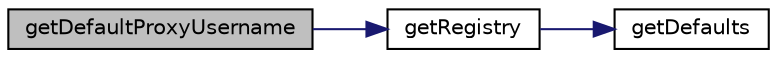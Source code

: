 digraph "getDefaultProxyUsername"
{
  edge [fontname="Helvetica",fontsize="10",labelfontname="Helvetica",labelfontsize="10"];
  node [fontname="Helvetica",fontsize="10",shape=record];
  rankdir="LR";
  Node1 [label="getDefaultProxyUsername",height=0.2,width=0.4,color="black", fillcolor="grey75", style="filled" fontcolor="black"];
  Node1 -> Node2 [color="midnightblue",fontsize="10",style="solid",fontname="Helvetica"];
  Node2 [label="getRegistry",height=0.2,width=0.4,color="black", fillcolor="white", style="filled",URL="$class_simple_test.html#a91320adbec8b564c37b40a29aa9df772"];
  Node2 -> Node3 [color="midnightblue",fontsize="10",style="solid",fontname="Helvetica"];
  Node3 [label="getDefaults",height=0.2,width=0.4,color="black", fillcolor="white", style="filled",URL="$class_simple_test.html#a82efa1571705e561b8bae6b73060945d"];
}
